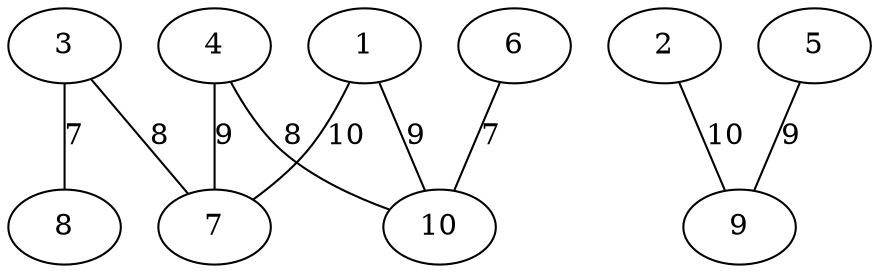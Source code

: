 graph {
    1 -- 7 [label=10]
    1 -- 10 [label=9]
    2 -- 9 [label=10]
    3 -- 7 [label=8]
    3 -- 8 [label=7]
    4 -- 7 [label=9]
    4 -- 10 [label=8]
    5 -- 9 [label=9]
    6 -- 10 [label=7]
}
